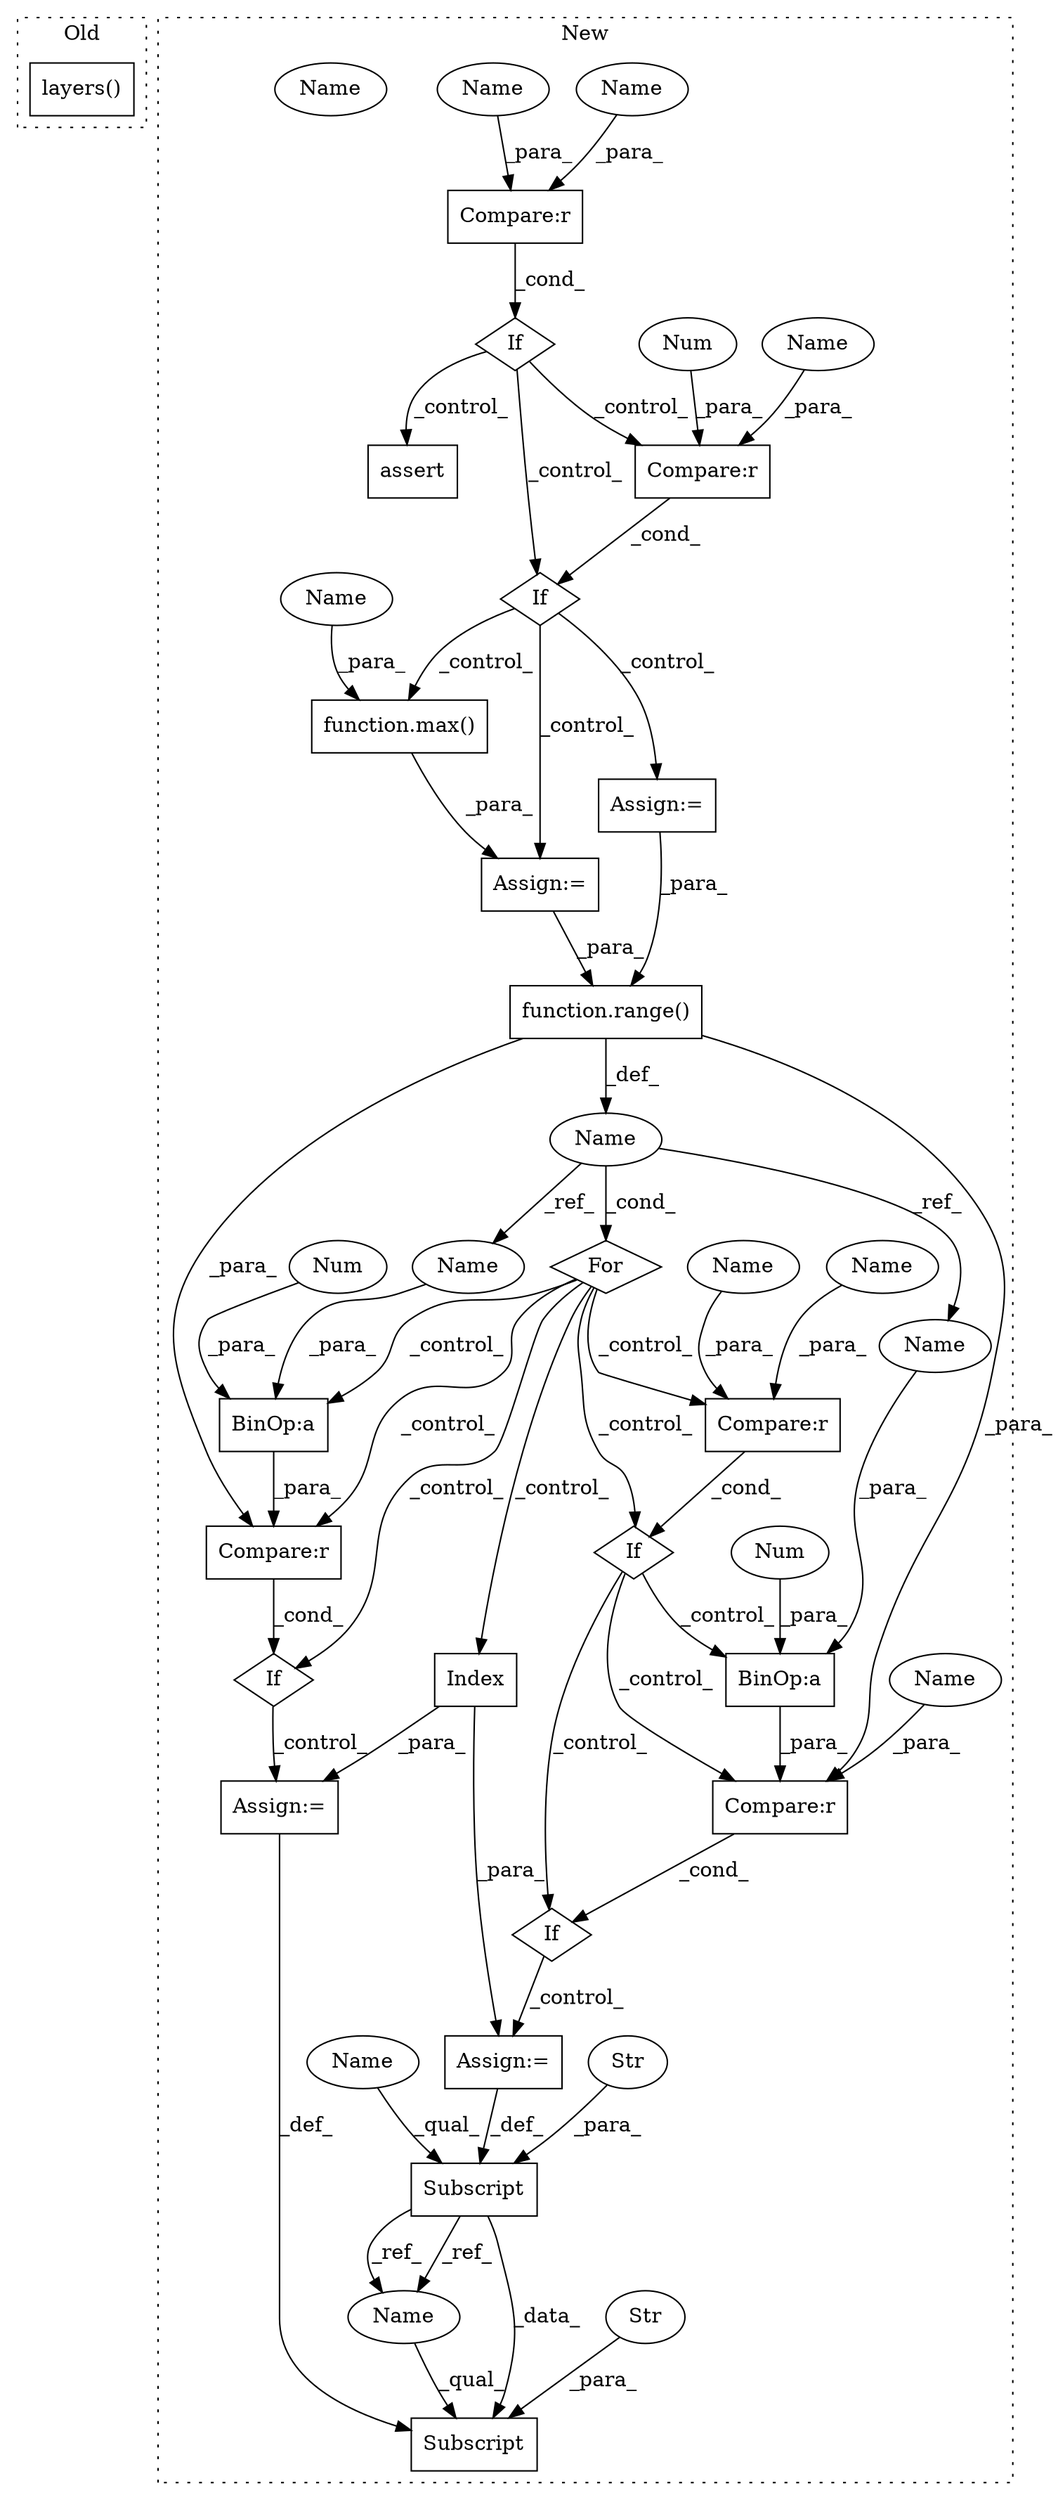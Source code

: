 digraph G {
subgraph cluster0 {
1 [label="layers()" a="75" s="7178,7242" l="12,1" shape="box"];
label = "Old";
style="dotted";
}
subgraph cluster1 {
2 [label="For" a="107" s="11528,11553" l="4,14" shape="diamond"];
3 [label="Name" a="87" s="11532" l="1" shape="ellipse"];
4 [label="Assign:=" a="68" s="11818" l="3" shape="box"];
5 [label="Assign:=" a="68" s="11450" l="3" shape="box"];
6 [label="Index" a="46" s="11573,11591" l="15,1" shape="box"];
7 [label="If" a="96" s="11658" l="3" shape="diamond"];
8 [label="BinOp:a" a="82" s="11765" l="1" shape="box"];
9 [label="If" a="96" s="11606" l="3" shape="diamond"];
10 [label="BinOp:a" a="82" s="11662" l="1" shape="box"];
11 [label="If" a="96" s="11761" l="3" shape="diamond"];
12 [label="Subscript" a="63" s="11799,0" l="19,0" shape="box"];
13 [label="If" a="96" s="11041" l="3" shape="diamond"];
14 [label="Str" a="66" s="11806" l="11" shape="ellipse"];
15 [label="If" a="96" s="11338" l="3" shape="diamond"];
16 [label="function.range()" a="75" s="11537,11552" l="6,1" shape="box"];
17 [label="Num" a="76" s="11663" l="1" shape="ellipse"];
18 [label="Num" a="76" s="11766" l="1" shape="ellipse"];
19 [label="Compare:r" a="40" s="11661" l="26" shape="box"];
20 [label="function.max()" a="75" s="11453,11476" l="4,1" shape="box"];
21 [label="Compare:r" a="40" s="11609" l="31" shape="box"];
22 [label="Compare:r" a="40" s="11764" l="17" shape="box"];
23 [label="Compare:r" a="40" s="11044" l="31" shape="box"];
24 [label="Compare:r" a="40" s="11341" l="25" shape="box"];
25 [label="Num" a="76" s="11341" l="2" shape="ellipse"];
26 [label="assert" a="65" s="11090" l="7" shape="box"];
27 [label="Assign:=" a="68" s="11393" l="3" shape="box"];
28 [label="Assign:=" a="68" s="11741" l="3" shape="box"];
29 [label="Subscript" a="63" s="11709,0" l="32,0" shape="box"];
30 [label="Str" a="66" s="11716" l="24" shape="ellipse"];
31 [label="Name" a="87" s="11764" l="1" shape="ellipse"];
32 [label="Name" a="87" s="11661" l="1" shape="ellipse"];
33 [label="Name" a="87" s="11609" l="19" shape="ellipse"];
34 [label="Name" a="87" s="11044" l="19" shape="ellipse"];
35 [label="Name" a="87" s="11347" l="19" shape="ellipse"];
36 [label="Name" a="87" s="11457" l="19" shape="ellipse"];
37 [label="Name" a="87" s="11668" l="19" shape="ellipse"];
38 [label="Name" a="87" s="11636" l="4" shape="ellipse"];
39 [label="Name" a="87" s="11071" l="4" shape="ellipse"];
40 [label="Name" a="87" s="11799" l="6" shape="ellipse"];
41 [label="Name" a="87" s="11799" l="6" shape="ellipse"];
42 [label="Name" a="87" s="11709" l="6" shape="ellipse"];
label = "New";
style="dotted";
}
2 -> 6 [label="_control_"];
2 -> 11 [label="_control_"];
2 -> 8 [label="_control_"];
2 -> 22 [label="_control_"];
2 -> 21 [label="_control_"];
2 -> 9 [label="_control_"];
3 -> 2 [label="_cond_"];
3 -> 32 [label="_ref_"];
3 -> 31 [label="_ref_"];
4 -> 12 [label="_def_"];
5 -> 16 [label="_para_"];
6 -> 28 [label="_para_"];
6 -> 4 [label="_para_"];
7 -> 28 [label="_control_"];
8 -> 22 [label="_para_"];
9 -> 19 [label="_control_"];
9 -> 10 [label="_control_"];
9 -> 7 [label="_control_"];
10 -> 19 [label="_para_"];
11 -> 4 [label="_control_"];
13 -> 24 [label="_control_"];
13 -> 26 [label="_control_"];
13 -> 15 [label="_control_"];
14 -> 12 [label="_para_"];
15 -> 5 [label="_control_"];
15 -> 20 [label="_control_"];
15 -> 27 [label="_control_"];
16 -> 19 [label="_para_"];
16 -> 3 [label="_def_"];
16 -> 22 [label="_para_"];
17 -> 10 [label="_para_"];
18 -> 8 [label="_para_"];
19 -> 7 [label="_cond_"];
20 -> 5 [label="_para_"];
21 -> 9 [label="_cond_"];
22 -> 11 [label="_cond_"];
23 -> 13 [label="_cond_"];
24 -> 15 [label="_cond_"];
25 -> 24 [label="_para_"];
27 -> 16 [label="_para_"];
28 -> 29 [label="_def_"];
29 -> 12 [label="_data_"];
29 -> 41 [label="_ref_"];
29 -> 41 [label="_ref_"];
30 -> 29 [label="_para_"];
31 -> 8 [label="_para_"];
32 -> 10 [label="_para_"];
33 -> 21 [label="_para_"];
34 -> 23 [label="_para_"];
35 -> 24 [label="_para_"];
36 -> 20 [label="_para_"];
37 -> 19 [label="_para_"];
38 -> 21 [label="_para_"];
39 -> 23 [label="_para_"];
41 -> 12 [label="_qual_"];
42 -> 29 [label="_qual_"];
}